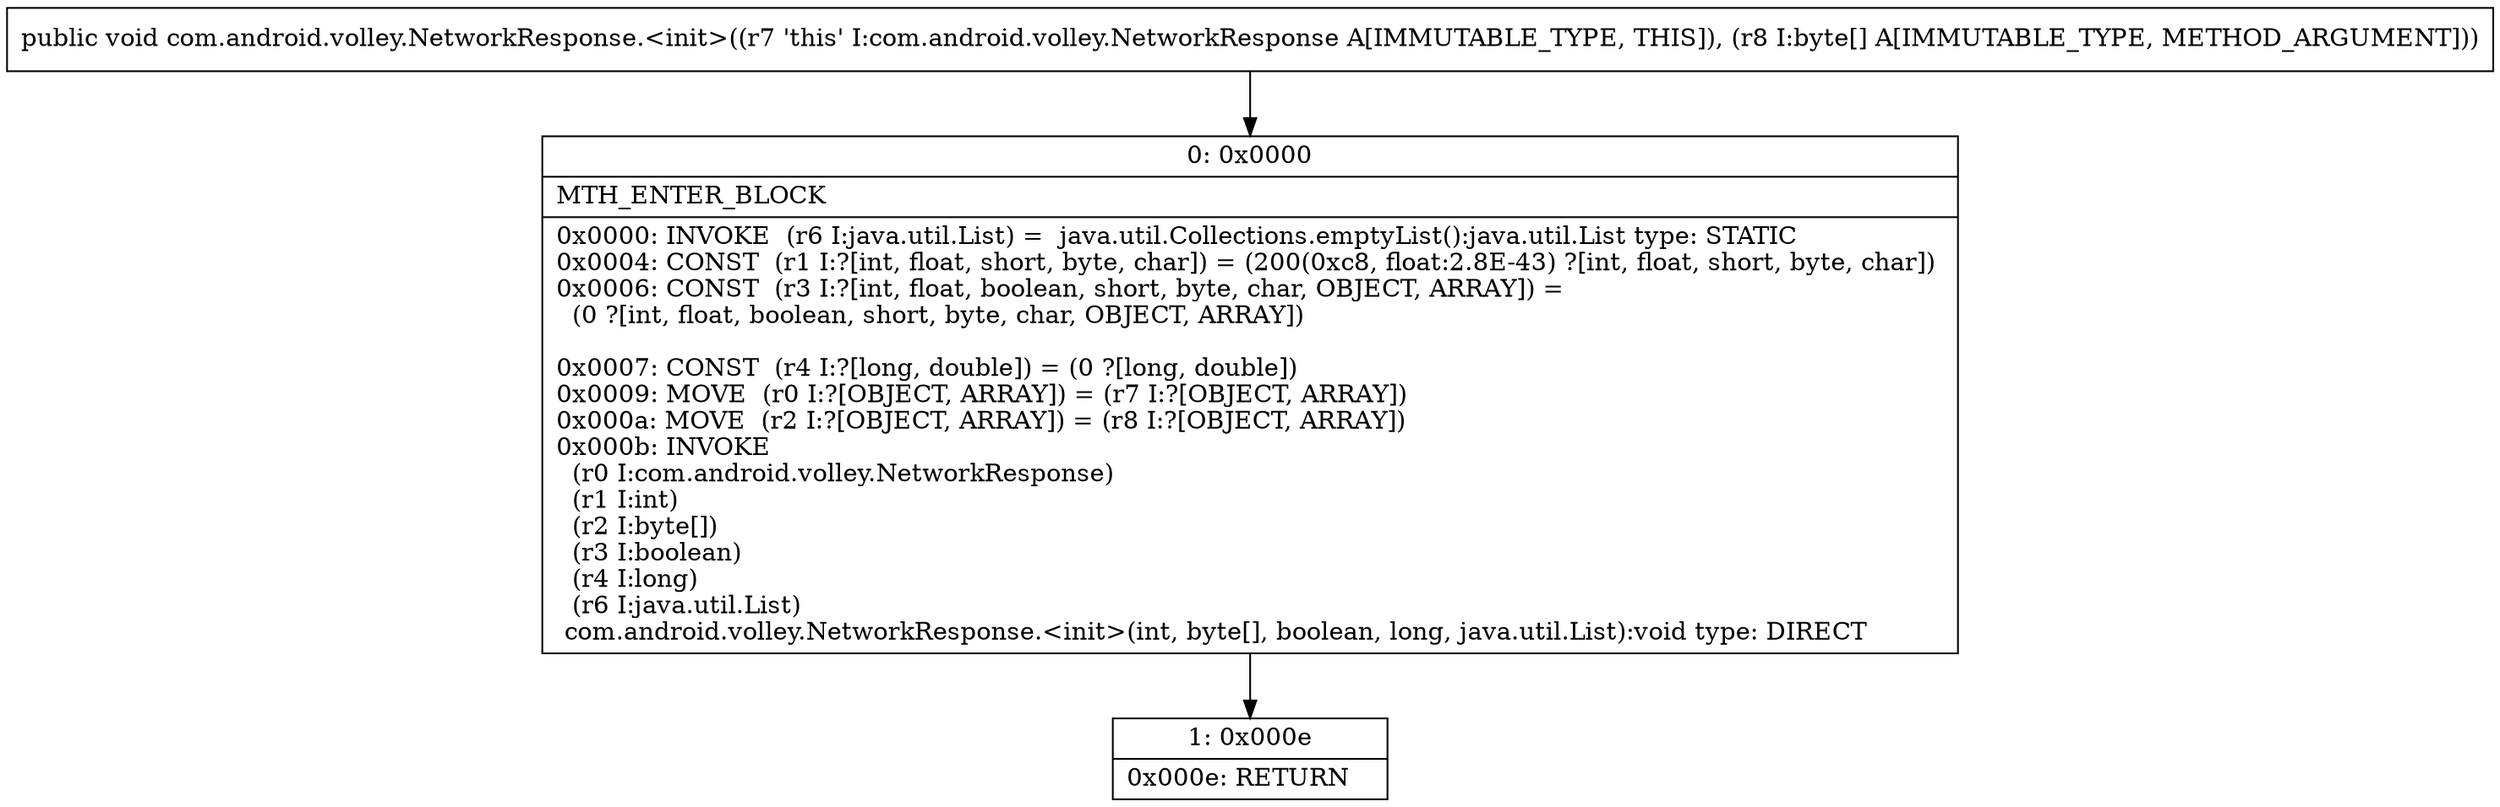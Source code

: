 digraph "CFG forcom.android.volley.NetworkResponse.\<init\>([B)V" {
Node_0 [shape=record,label="{0\:\ 0x0000|MTH_ENTER_BLOCK\l|0x0000: INVOKE  (r6 I:java.util.List) =  java.util.Collections.emptyList():java.util.List type: STATIC \l0x0004: CONST  (r1 I:?[int, float, short, byte, char]) = (200(0xc8, float:2.8E\-43) ?[int, float, short, byte, char]) \l0x0006: CONST  (r3 I:?[int, float, boolean, short, byte, char, OBJECT, ARRAY]) = \l  (0 ?[int, float, boolean, short, byte, char, OBJECT, ARRAY])\l \l0x0007: CONST  (r4 I:?[long, double]) = (0 ?[long, double]) \l0x0009: MOVE  (r0 I:?[OBJECT, ARRAY]) = (r7 I:?[OBJECT, ARRAY]) \l0x000a: MOVE  (r2 I:?[OBJECT, ARRAY]) = (r8 I:?[OBJECT, ARRAY]) \l0x000b: INVOKE  \l  (r0 I:com.android.volley.NetworkResponse)\l  (r1 I:int)\l  (r2 I:byte[])\l  (r3 I:boolean)\l  (r4 I:long)\l  (r6 I:java.util.List)\l com.android.volley.NetworkResponse.\<init\>(int, byte[], boolean, long, java.util.List):void type: DIRECT \l}"];
Node_1 [shape=record,label="{1\:\ 0x000e|0x000e: RETURN   \l}"];
MethodNode[shape=record,label="{public void com.android.volley.NetworkResponse.\<init\>((r7 'this' I:com.android.volley.NetworkResponse A[IMMUTABLE_TYPE, THIS]), (r8 I:byte[] A[IMMUTABLE_TYPE, METHOD_ARGUMENT])) }"];
MethodNode -> Node_0;
Node_0 -> Node_1;
}

